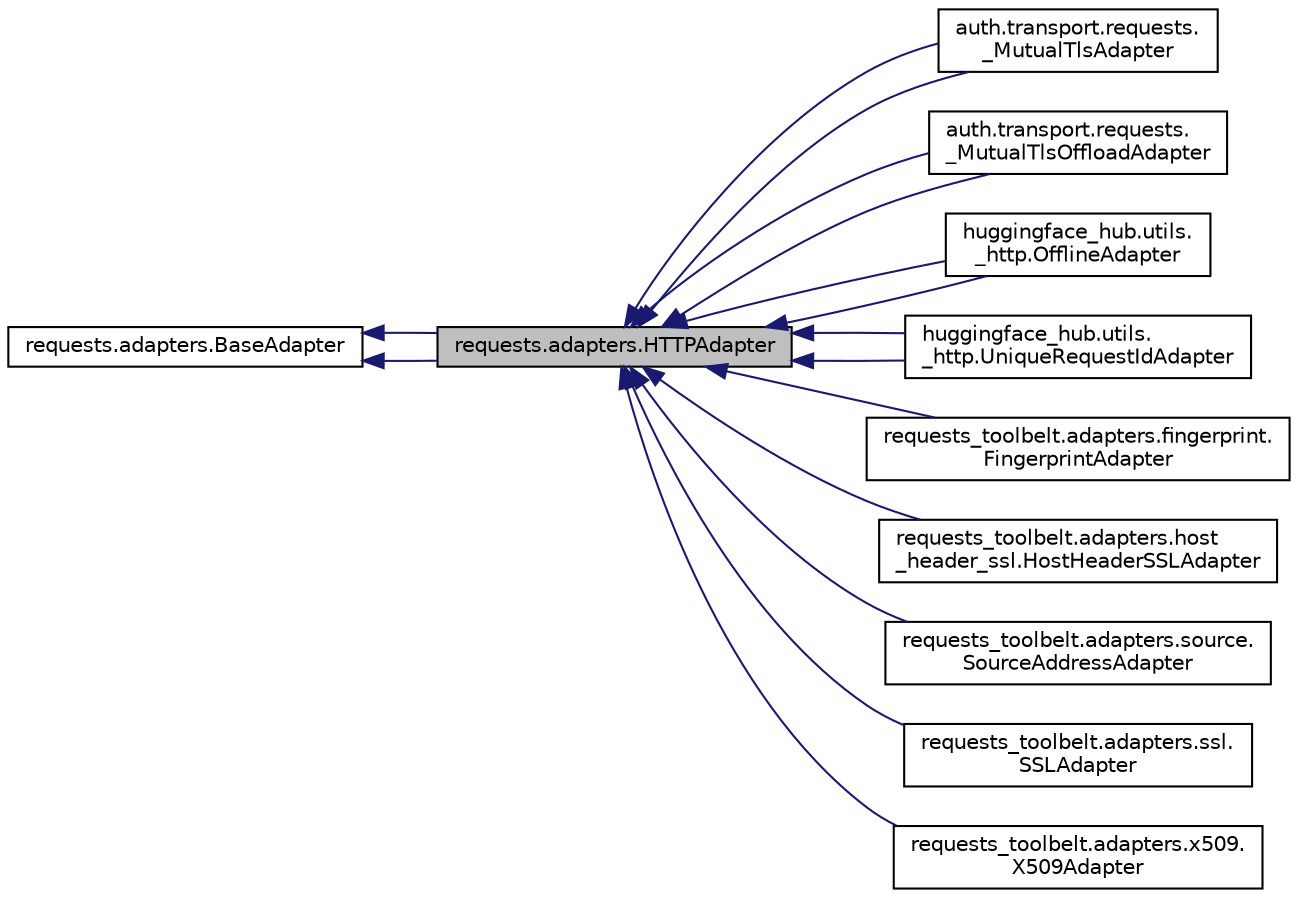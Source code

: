 digraph "requests.adapters.HTTPAdapter"
{
 // LATEX_PDF_SIZE
  edge [fontname="Helvetica",fontsize="10",labelfontname="Helvetica",labelfontsize="10"];
  node [fontname="Helvetica",fontsize="10",shape=record];
  rankdir="LR";
  Node1 [label="requests.adapters.HTTPAdapter",height=0.2,width=0.4,color="black", fillcolor="grey75", style="filled", fontcolor="black",tooltip=" "];
  Node2 -> Node1 [dir="back",color="midnightblue",fontsize="10",style="solid",fontname="Helvetica"];
  Node2 [label="requests.adapters.BaseAdapter",height=0.2,width=0.4,color="black", fillcolor="white", style="filled",URL="$classrequests_1_1adapters_1_1BaseAdapter.html",tooltip=" "];
  Node2 -> Node1 [dir="back",color="midnightblue",fontsize="10",style="solid",fontname="Helvetica"];
  Node1 -> Node3 [dir="back",color="midnightblue",fontsize="10",style="solid",fontname="Helvetica"];
  Node3 [label="auth.transport.requests.\l_MutualTlsAdapter",height=0.2,width=0.4,color="black", fillcolor="white", style="filled",URL="$classauth_1_1transport_1_1requests_1_1__MutualTlsAdapter.html",tooltip=" "];
  Node1 -> Node3 [dir="back",color="midnightblue",fontsize="10",style="solid",fontname="Helvetica"];
  Node1 -> Node4 [dir="back",color="midnightblue",fontsize="10",style="solid",fontname="Helvetica"];
  Node4 [label="auth.transport.requests.\l_MutualTlsOffloadAdapter",height=0.2,width=0.4,color="black", fillcolor="white", style="filled",URL="$classauth_1_1transport_1_1requests_1_1__MutualTlsOffloadAdapter.html",tooltip=" "];
  Node1 -> Node4 [dir="back",color="midnightblue",fontsize="10",style="solid",fontname="Helvetica"];
  Node1 -> Node5 [dir="back",color="midnightblue",fontsize="10",style="solid",fontname="Helvetica"];
  Node5 [label="huggingface_hub.utils.\l_http.OfflineAdapter",height=0.2,width=0.4,color="black", fillcolor="white", style="filled",URL="$classhuggingface__hub_1_1utils_1_1__http_1_1OfflineAdapter.html",tooltip=" "];
  Node1 -> Node5 [dir="back",color="midnightblue",fontsize="10",style="solid",fontname="Helvetica"];
  Node1 -> Node6 [dir="back",color="midnightblue",fontsize="10",style="solid",fontname="Helvetica"];
  Node6 [label="huggingface_hub.utils.\l_http.UniqueRequestIdAdapter",height=0.2,width=0.4,color="black", fillcolor="white", style="filled",URL="$classhuggingface__hub_1_1utils_1_1__http_1_1UniqueRequestIdAdapter.html",tooltip=" "];
  Node1 -> Node6 [dir="back",color="midnightblue",fontsize="10",style="solid",fontname="Helvetica"];
  Node1 -> Node7 [dir="back",color="midnightblue",fontsize="10",style="solid",fontname="Helvetica"];
  Node7 [label="requests_toolbelt.adapters.fingerprint.\lFingerprintAdapter",height=0.2,width=0.4,color="black", fillcolor="white", style="filled",URL="$classrequests__toolbelt_1_1adapters_1_1fingerprint_1_1FingerprintAdapter.html",tooltip=" "];
  Node1 -> Node8 [dir="back",color="midnightblue",fontsize="10",style="solid",fontname="Helvetica"];
  Node8 [label="requests_toolbelt.adapters.host\l_header_ssl.HostHeaderSSLAdapter",height=0.2,width=0.4,color="black", fillcolor="white", style="filled",URL="$classrequests__toolbelt_1_1adapters_1_1host__header__ssl_1_1HostHeaderSSLAdapter.html",tooltip=" "];
  Node1 -> Node9 [dir="back",color="midnightblue",fontsize="10",style="solid",fontname="Helvetica"];
  Node9 [label="requests_toolbelt.adapters.source.\lSourceAddressAdapter",height=0.2,width=0.4,color="black", fillcolor="white", style="filled",URL="$classrequests__toolbelt_1_1adapters_1_1source_1_1SourceAddressAdapter.html",tooltip=" "];
  Node1 -> Node10 [dir="back",color="midnightblue",fontsize="10",style="solid",fontname="Helvetica"];
  Node10 [label="requests_toolbelt.adapters.ssl.\lSSLAdapter",height=0.2,width=0.4,color="black", fillcolor="white", style="filled",URL="$classrequests__toolbelt_1_1adapters_1_1ssl_1_1SSLAdapter.html",tooltip=" "];
  Node1 -> Node11 [dir="back",color="midnightblue",fontsize="10",style="solid",fontname="Helvetica"];
  Node11 [label="requests_toolbelt.adapters.x509.\lX509Adapter",height=0.2,width=0.4,color="black", fillcolor="white", style="filled",URL="$classrequests__toolbelt_1_1adapters_1_1x509_1_1X509Adapter.html",tooltip=" "];
}
